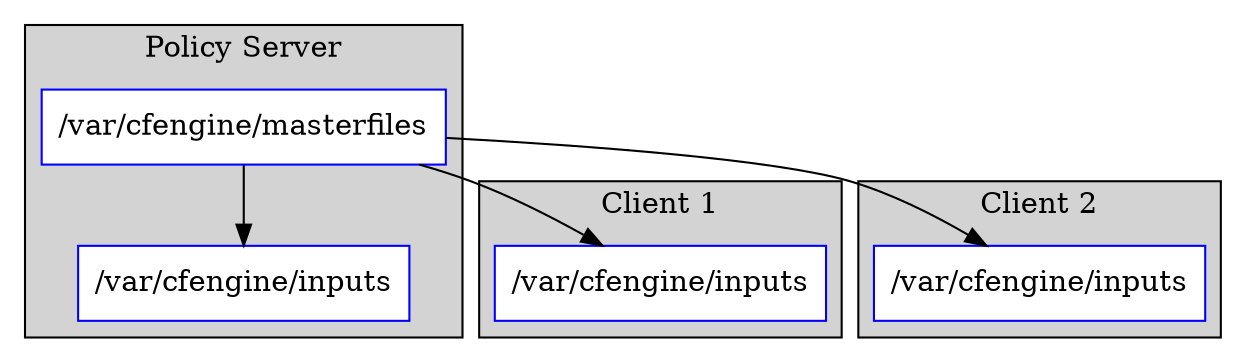 digraph policy_propagation {
  node [ shape = box ];

  subgraph cluster_0 {
    h_masterfiles [ label = "/var/cfengine/masterfiles" color = blue style = filled fillcolor = white ]
    h_inputs [ label = "/var/cfengine/inputs" color = blue style = filled fillcolor = white ]
    h_masterfiles -> h_inputs;
    label = "Policy Server";
    style = filled;
  }

  subgraph cluster_1 {
    c1_inputs [ label = "/var/cfengine/inputs" color = blue style = filled fillcolor = white ]
    c1_inputs;
    label = "Client 1";
    style = filled;
  }

  subgraph cluster_2 {
    c2_inputs [ label = "/var/cfengine/inputs" color = blue style = filled fillcolor = white ]
    c2_inputs;
    label = "Client 2";
    style = filled;
  }

  h_masterfiles -> c1_inputs;
  h_masterfiles -> c2_inputs;

}
